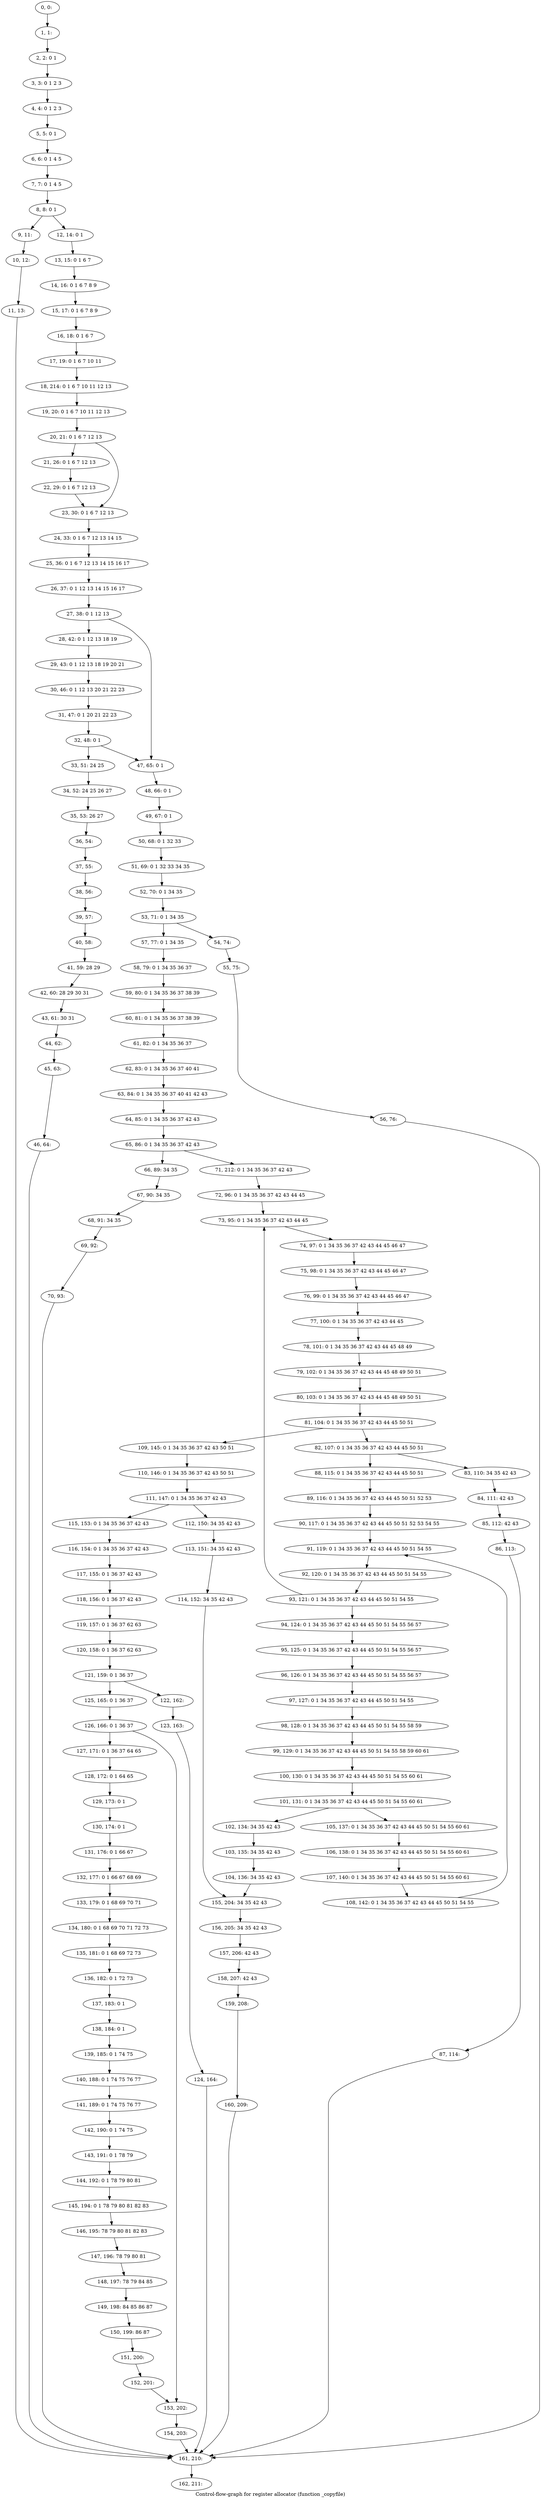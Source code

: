 digraph G {
graph [label="Control-flow-graph for register allocator (function _copyfile)"]
0[label="0, 0: "];
1[label="1, 1: "];
2[label="2, 2: 0 1 "];
3[label="3, 3: 0 1 2 3 "];
4[label="4, 4: 0 1 2 3 "];
5[label="5, 5: 0 1 "];
6[label="6, 6: 0 1 4 5 "];
7[label="7, 7: 0 1 4 5 "];
8[label="8, 8: 0 1 "];
9[label="9, 11: "];
10[label="10, 12: "];
11[label="11, 13: "];
12[label="12, 14: 0 1 "];
13[label="13, 15: 0 1 6 7 "];
14[label="14, 16: 0 1 6 7 8 9 "];
15[label="15, 17: 0 1 6 7 8 9 "];
16[label="16, 18: 0 1 6 7 "];
17[label="17, 19: 0 1 6 7 10 11 "];
18[label="18, 214: 0 1 6 7 10 11 12 13 "];
19[label="19, 20: 0 1 6 7 10 11 12 13 "];
20[label="20, 21: 0 1 6 7 12 13 "];
21[label="21, 26: 0 1 6 7 12 13 "];
22[label="22, 29: 0 1 6 7 12 13 "];
23[label="23, 30: 0 1 6 7 12 13 "];
24[label="24, 33: 0 1 6 7 12 13 14 15 "];
25[label="25, 36: 0 1 6 7 12 13 14 15 16 17 "];
26[label="26, 37: 0 1 12 13 14 15 16 17 "];
27[label="27, 38: 0 1 12 13 "];
28[label="28, 42: 0 1 12 13 18 19 "];
29[label="29, 43: 0 1 12 13 18 19 20 21 "];
30[label="30, 46: 0 1 12 13 20 21 22 23 "];
31[label="31, 47: 0 1 20 21 22 23 "];
32[label="32, 48: 0 1 "];
33[label="33, 51: 24 25 "];
34[label="34, 52: 24 25 26 27 "];
35[label="35, 53: 26 27 "];
36[label="36, 54: "];
37[label="37, 55: "];
38[label="38, 56: "];
39[label="39, 57: "];
40[label="40, 58: "];
41[label="41, 59: 28 29 "];
42[label="42, 60: 28 29 30 31 "];
43[label="43, 61: 30 31 "];
44[label="44, 62: "];
45[label="45, 63: "];
46[label="46, 64: "];
47[label="47, 65: 0 1 "];
48[label="48, 66: 0 1 "];
49[label="49, 67: 0 1 "];
50[label="50, 68: 0 1 32 33 "];
51[label="51, 69: 0 1 32 33 34 35 "];
52[label="52, 70: 0 1 34 35 "];
53[label="53, 71: 0 1 34 35 "];
54[label="54, 74: "];
55[label="55, 75: "];
56[label="56, 76: "];
57[label="57, 77: 0 1 34 35 "];
58[label="58, 79: 0 1 34 35 36 37 "];
59[label="59, 80: 0 1 34 35 36 37 38 39 "];
60[label="60, 81: 0 1 34 35 36 37 38 39 "];
61[label="61, 82: 0 1 34 35 36 37 "];
62[label="62, 83: 0 1 34 35 36 37 40 41 "];
63[label="63, 84: 0 1 34 35 36 37 40 41 42 43 "];
64[label="64, 85: 0 1 34 35 36 37 42 43 "];
65[label="65, 86: 0 1 34 35 36 37 42 43 "];
66[label="66, 89: 34 35 "];
67[label="67, 90: 34 35 "];
68[label="68, 91: 34 35 "];
69[label="69, 92: "];
70[label="70, 93: "];
71[label="71, 212: 0 1 34 35 36 37 42 43 "];
72[label="72, 96: 0 1 34 35 36 37 42 43 44 45 "];
73[label="73, 95: 0 1 34 35 36 37 42 43 44 45 "];
74[label="74, 97: 0 1 34 35 36 37 42 43 44 45 46 47 "];
75[label="75, 98: 0 1 34 35 36 37 42 43 44 45 46 47 "];
76[label="76, 99: 0 1 34 35 36 37 42 43 44 45 46 47 "];
77[label="77, 100: 0 1 34 35 36 37 42 43 44 45 "];
78[label="78, 101: 0 1 34 35 36 37 42 43 44 45 48 49 "];
79[label="79, 102: 0 1 34 35 36 37 42 43 44 45 48 49 50 51 "];
80[label="80, 103: 0 1 34 35 36 37 42 43 44 45 48 49 50 51 "];
81[label="81, 104: 0 1 34 35 36 37 42 43 44 45 50 51 "];
82[label="82, 107: 0 1 34 35 36 37 42 43 44 45 50 51 "];
83[label="83, 110: 34 35 42 43 "];
84[label="84, 111: 42 43 "];
85[label="85, 112: 42 43 "];
86[label="86, 113: "];
87[label="87, 114: "];
88[label="88, 115: 0 1 34 35 36 37 42 43 44 45 50 51 "];
89[label="89, 116: 0 1 34 35 36 37 42 43 44 45 50 51 52 53 "];
90[label="90, 117: 0 1 34 35 36 37 42 43 44 45 50 51 52 53 54 55 "];
91[label="91, 119: 0 1 34 35 36 37 42 43 44 45 50 51 54 55 "];
92[label="92, 120: 0 1 34 35 36 37 42 43 44 45 50 51 54 55 "];
93[label="93, 121: 0 1 34 35 36 37 42 43 44 45 50 51 54 55 "];
94[label="94, 124: 0 1 34 35 36 37 42 43 44 45 50 51 54 55 56 57 "];
95[label="95, 125: 0 1 34 35 36 37 42 43 44 45 50 51 54 55 56 57 "];
96[label="96, 126: 0 1 34 35 36 37 42 43 44 45 50 51 54 55 56 57 "];
97[label="97, 127: 0 1 34 35 36 37 42 43 44 45 50 51 54 55 "];
98[label="98, 128: 0 1 34 35 36 37 42 43 44 45 50 51 54 55 58 59 "];
99[label="99, 129: 0 1 34 35 36 37 42 43 44 45 50 51 54 55 58 59 60 61 "];
100[label="100, 130: 0 1 34 35 36 37 42 43 44 45 50 51 54 55 60 61 "];
101[label="101, 131: 0 1 34 35 36 37 42 43 44 45 50 51 54 55 60 61 "];
102[label="102, 134: 34 35 42 43 "];
103[label="103, 135: 34 35 42 43 "];
104[label="104, 136: 34 35 42 43 "];
105[label="105, 137: 0 1 34 35 36 37 42 43 44 45 50 51 54 55 60 61 "];
106[label="106, 138: 0 1 34 35 36 37 42 43 44 45 50 51 54 55 60 61 "];
107[label="107, 140: 0 1 34 35 36 37 42 43 44 45 50 51 54 55 60 61 "];
108[label="108, 142: 0 1 34 35 36 37 42 43 44 45 50 51 54 55 "];
109[label="109, 145: 0 1 34 35 36 37 42 43 50 51 "];
110[label="110, 146: 0 1 34 35 36 37 42 43 50 51 "];
111[label="111, 147: 0 1 34 35 36 37 42 43 "];
112[label="112, 150: 34 35 42 43 "];
113[label="113, 151: 34 35 42 43 "];
114[label="114, 152: 34 35 42 43 "];
115[label="115, 153: 0 1 34 35 36 37 42 43 "];
116[label="116, 154: 0 1 34 35 36 37 42 43 "];
117[label="117, 155: 0 1 36 37 42 43 "];
118[label="118, 156: 0 1 36 37 42 43 "];
119[label="119, 157: 0 1 36 37 62 63 "];
120[label="120, 158: 0 1 36 37 62 63 "];
121[label="121, 159: 0 1 36 37 "];
122[label="122, 162: "];
123[label="123, 163: "];
124[label="124, 164: "];
125[label="125, 165: 0 1 36 37 "];
126[label="126, 166: 0 1 36 37 "];
127[label="127, 171: 0 1 36 37 64 65 "];
128[label="128, 172: 0 1 64 65 "];
129[label="129, 173: 0 1 "];
130[label="130, 174: 0 1 "];
131[label="131, 176: 0 1 66 67 "];
132[label="132, 177: 0 1 66 67 68 69 "];
133[label="133, 179: 0 1 68 69 70 71 "];
134[label="134, 180: 0 1 68 69 70 71 72 73 "];
135[label="135, 181: 0 1 68 69 72 73 "];
136[label="136, 182: 0 1 72 73 "];
137[label="137, 183: 0 1 "];
138[label="138, 184: 0 1 "];
139[label="139, 185: 0 1 74 75 "];
140[label="140, 188: 0 1 74 75 76 77 "];
141[label="141, 189: 0 1 74 75 76 77 "];
142[label="142, 190: 0 1 74 75 "];
143[label="143, 191: 0 1 78 79 "];
144[label="144, 192: 0 1 78 79 80 81 "];
145[label="145, 194: 0 1 78 79 80 81 82 83 "];
146[label="146, 195: 78 79 80 81 82 83 "];
147[label="147, 196: 78 79 80 81 "];
148[label="148, 197: 78 79 84 85 "];
149[label="149, 198: 84 85 86 87 "];
150[label="150, 199: 86 87 "];
151[label="151, 200: "];
152[label="152, 201: "];
153[label="153, 202: "];
154[label="154, 203: "];
155[label="155, 204: 34 35 42 43 "];
156[label="156, 205: 34 35 42 43 "];
157[label="157, 206: 42 43 "];
158[label="158, 207: 42 43 "];
159[label="159, 208: "];
160[label="160, 209: "];
161[label="161, 210: "];
162[label="162, 211: "];
0->1 ;
1->2 ;
2->3 ;
3->4 ;
4->5 ;
5->6 ;
6->7 ;
7->8 ;
8->9 ;
8->12 ;
9->10 ;
10->11 ;
11->161 ;
12->13 ;
13->14 ;
14->15 ;
15->16 ;
16->17 ;
17->18 ;
18->19 ;
19->20 ;
20->21 ;
20->23 ;
21->22 ;
22->23 ;
23->24 ;
24->25 ;
25->26 ;
26->27 ;
27->28 ;
27->47 ;
28->29 ;
29->30 ;
30->31 ;
31->32 ;
32->33 ;
32->47 ;
33->34 ;
34->35 ;
35->36 ;
36->37 ;
37->38 ;
38->39 ;
39->40 ;
40->41 ;
41->42 ;
42->43 ;
43->44 ;
44->45 ;
45->46 ;
46->161 ;
47->48 ;
48->49 ;
49->50 ;
50->51 ;
51->52 ;
52->53 ;
53->54 ;
53->57 ;
54->55 ;
55->56 ;
56->161 ;
57->58 ;
58->59 ;
59->60 ;
60->61 ;
61->62 ;
62->63 ;
63->64 ;
64->65 ;
65->66 ;
65->71 ;
66->67 ;
67->68 ;
68->69 ;
69->70 ;
70->161 ;
71->72 ;
72->73 ;
73->74 ;
74->75 ;
75->76 ;
76->77 ;
77->78 ;
78->79 ;
79->80 ;
80->81 ;
81->82 ;
81->109 ;
82->83 ;
82->88 ;
83->84 ;
84->85 ;
85->86 ;
86->87 ;
87->161 ;
88->89 ;
89->90 ;
90->91 ;
91->92 ;
92->93 ;
93->94 ;
93->73 ;
94->95 ;
95->96 ;
96->97 ;
97->98 ;
98->99 ;
99->100 ;
100->101 ;
101->102 ;
101->105 ;
102->103 ;
103->104 ;
104->155 ;
105->106 ;
106->107 ;
107->108 ;
108->91 ;
109->110 ;
110->111 ;
111->112 ;
111->115 ;
112->113 ;
113->114 ;
114->155 ;
115->116 ;
116->117 ;
117->118 ;
118->119 ;
119->120 ;
120->121 ;
121->122 ;
121->125 ;
122->123 ;
123->124 ;
124->161 ;
125->126 ;
126->127 ;
126->153 ;
127->128 ;
128->129 ;
129->130 ;
130->131 ;
131->132 ;
132->133 ;
133->134 ;
134->135 ;
135->136 ;
136->137 ;
137->138 ;
138->139 ;
139->140 ;
140->141 ;
141->142 ;
142->143 ;
143->144 ;
144->145 ;
145->146 ;
146->147 ;
147->148 ;
148->149 ;
149->150 ;
150->151 ;
151->152 ;
152->153 ;
153->154 ;
154->161 ;
155->156 ;
156->157 ;
157->158 ;
158->159 ;
159->160 ;
160->161 ;
161->162 ;
}
